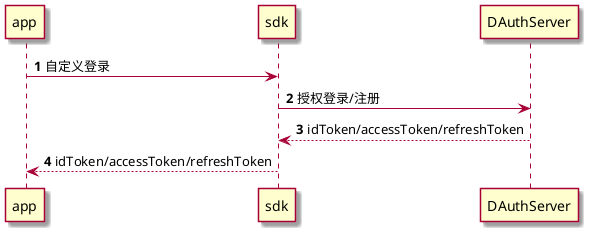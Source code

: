 @startuml
'https://plantuml.com/sequence-diagram
skin rose
autonumber
app -> sdk: 自定义登录
sdk -> DAuthServer: 授权登录/注册
DAuthServer --> sdk: idToken/accessToken/refreshToken
sdk --> app: idToken/accessToken/refreshToken
@enduml